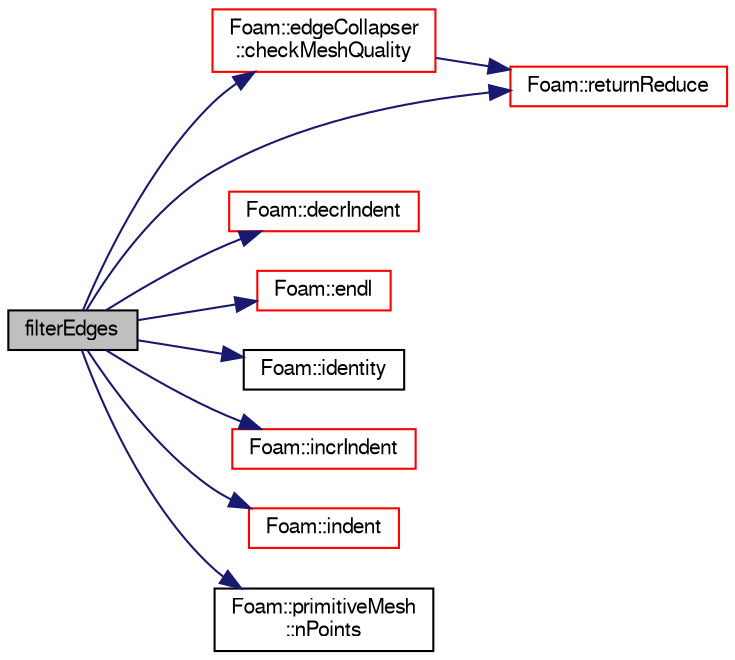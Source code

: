 digraph "filterEdges"
{
  bgcolor="transparent";
  edge [fontname="FreeSans",fontsize="10",labelfontname="FreeSans",labelfontsize="10"];
  node [fontname="FreeSans",fontsize="10",shape=record];
  rankdir="LR";
  Node1 [label="filterEdges",height=0.2,width=0.4,color="black", fillcolor="grey75", style="filled" fontcolor="black"];
  Node1 -> Node2 [color="midnightblue",fontsize="10",style="solid",fontname="FreeSans"];
  Node2 [label="Foam::edgeCollapser\l::checkMeshQuality",height=0.2,width=0.4,color="red",URL="$a00591.html#a05c592dbdbe3fcc0728c2595750b5982",tooltip="Check mesh and mark points on faces in error. "];
  Node2 -> Node3 [color="midnightblue",fontsize="10",style="solid",fontname="FreeSans"];
  Node3 [label="Foam::returnReduce",height=0.2,width=0.4,color="red",URL="$a10237.html#a8d528a67d2a9c6fe4fb94bc86872624b"];
  Node1 -> Node4 [color="midnightblue",fontsize="10",style="solid",fontname="FreeSans"];
  Node4 [label="Foam::decrIndent",height=0.2,width=0.4,color="red",URL="$a10237.html#a1c3a44e035fae1cd9d5a4a60a7e1c32b",tooltip="Decrement the indent level. "];
  Node1 -> Node5 [color="midnightblue",fontsize="10",style="solid",fontname="FreeSans"];
  Node5 [label="Foam::endl",height=0.2,width=0.4,color="red",URL="$a10237.html#a2db8fe02a0d3909e9351bb4275b23ce4",tooltip="Add newline and flush stream. "];
  Node1 -> Node6 [color="midnightblue",fontsize="10",style="solid",fontname="FreeSans"];
  Node6 [label="Foam::identity",height=0.2,width=0.4,color="black",URL="$a10237.html#a36af96cb841435845fffb4fe69208490",tooltip="Create identity map (map[i] == i) of given length. "];
  Node1 -> Node7 [color="midnightblue",fontsize="10",style="solid",fontname="FreeSans"];
  Node7 [label="Foam::incrIndent",height=0.2,width=0.4,color="red",URL="$a10237.html#a5baff2b2334a238271b33f039e5dde5c",tooltip="Increment the indent level. "];
  Node1 -> Node8 [color="midnightblue",fontsize="10",style="solid",fontname="FreeSans"];
  Node8 [label="Foam::indent",height=0.2,width=0.4,color="red",URL="$a10237.html#ae297c57ea5b952a8bc9e4f30f7ea8701",tooltip="Indent stream. "];
  Node1 -> Node9 [color="midnightblue",fontsize="10",style="solid",fontname="FreeSans"];
  Node9 [label="Foam::primitiveMesh\l::nPoints",height=0.2,width=0.4,color="black",URL="$a01911.html#a9927abeba2c8506177084d644b6e573a"];
  Node1 -> Node3 [color="midnightblue",fontsize="10",style="solid",fontname="FreeSans"];
}
